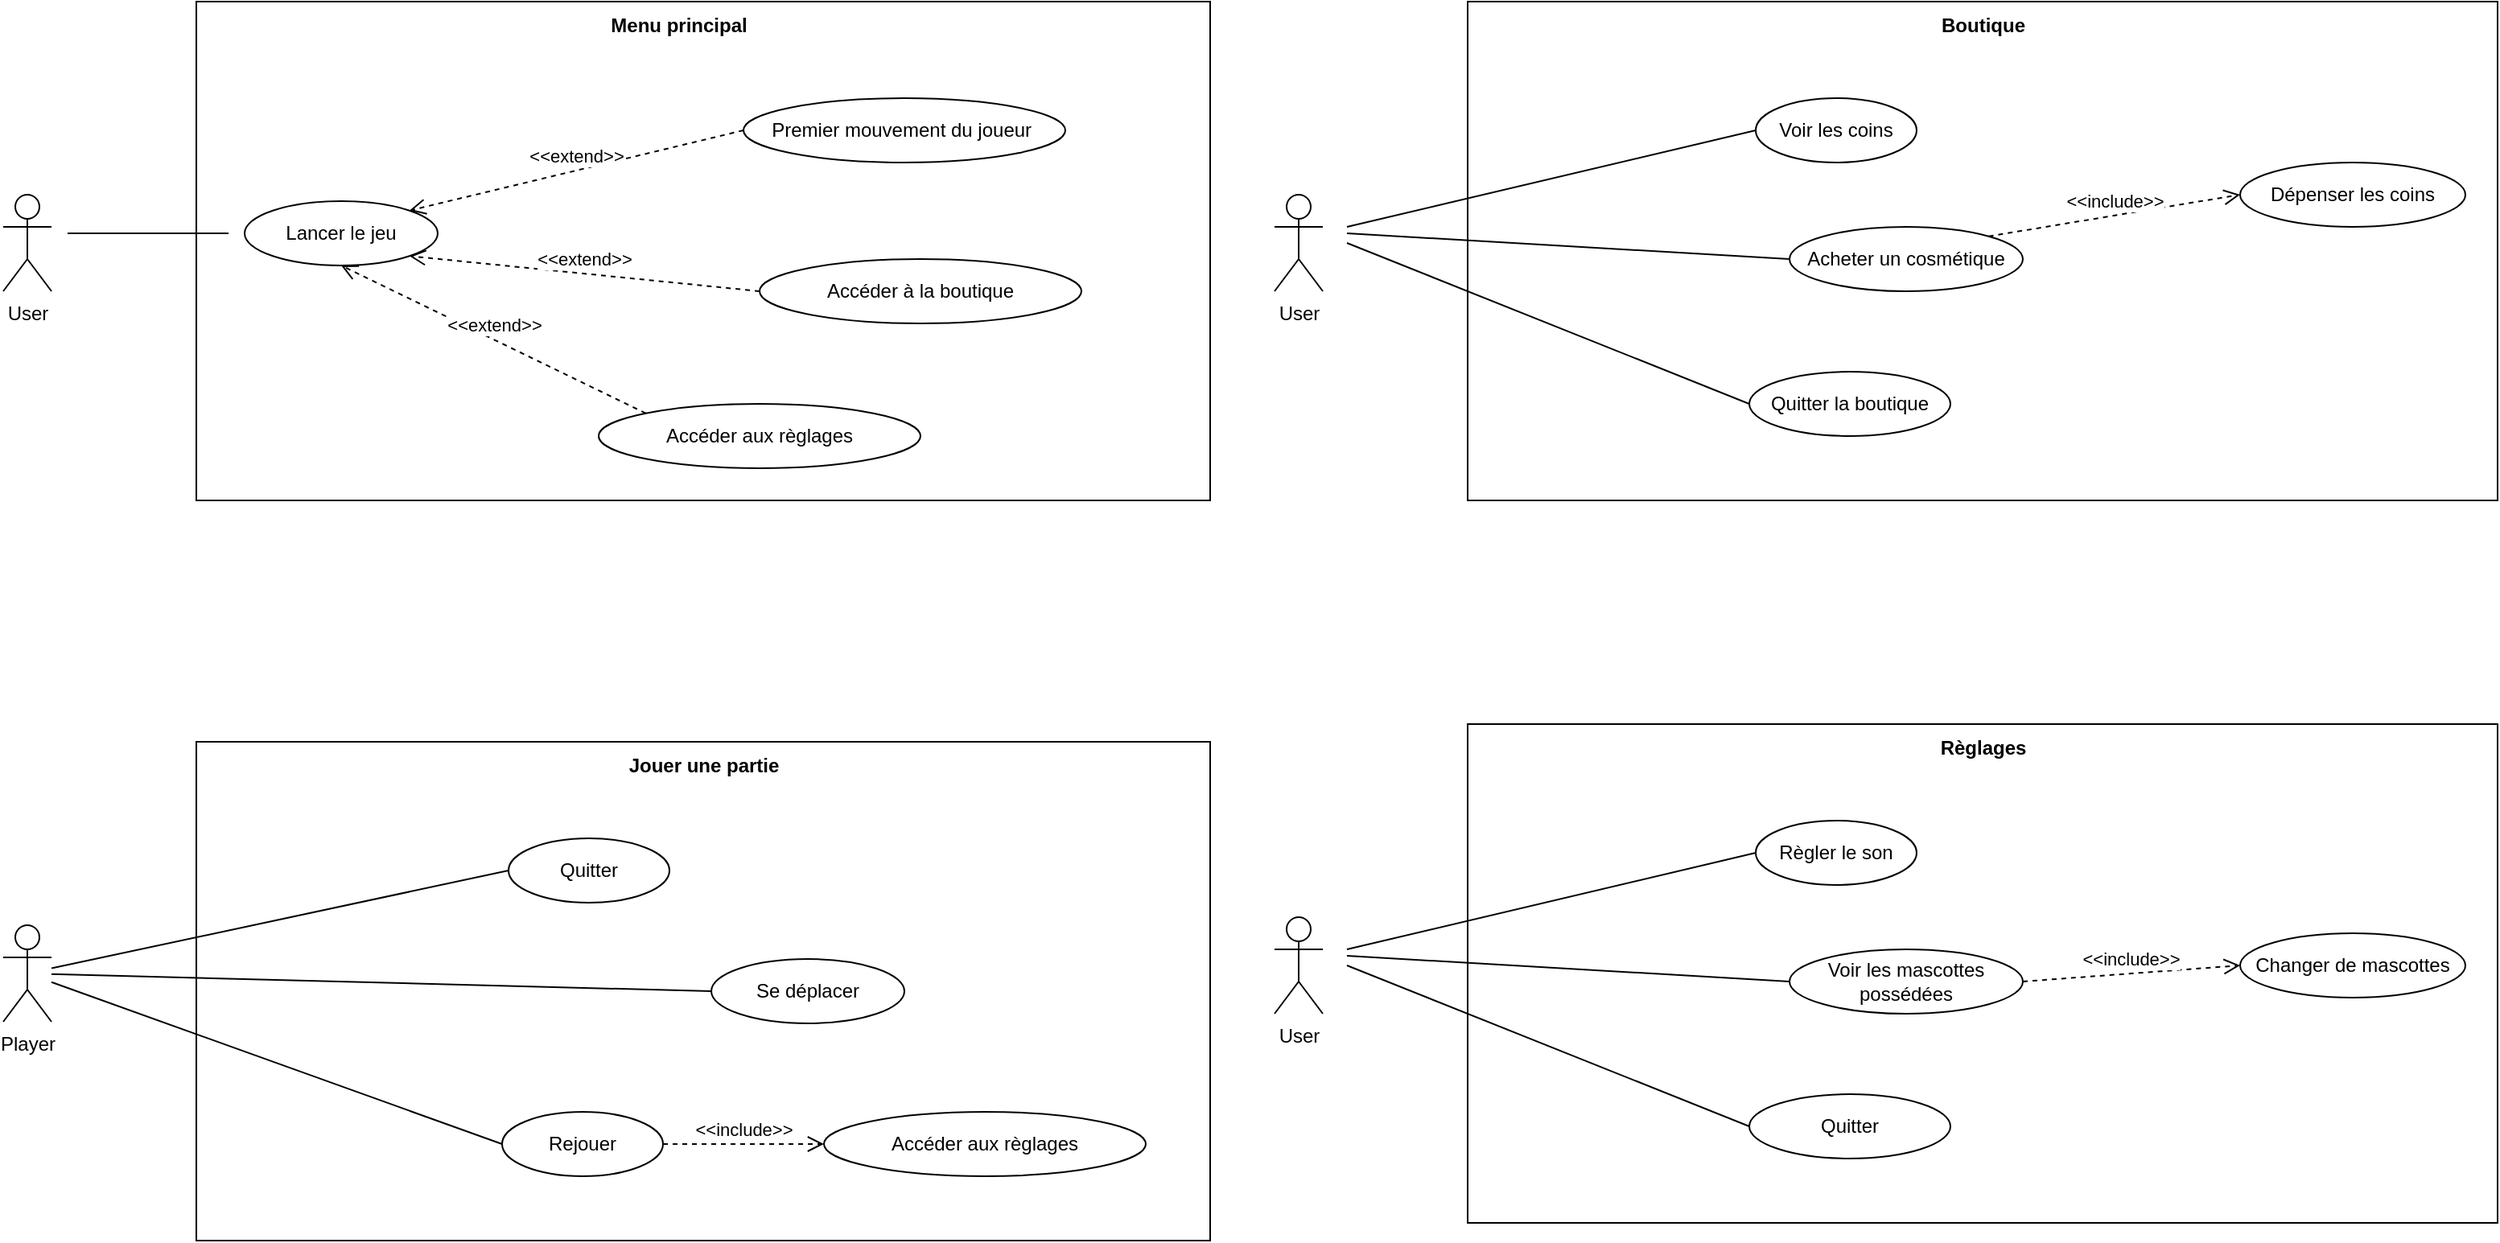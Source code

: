 <mxfile version="24.2.5" type="device">
  <diagram name="Page-1" id="ZEUsN2gPsXRhfNo_r65R">
    <mxGraphModel dx="1167" dy="690" grid="1" gridSize="10" guides="1" tooltips="1" connect="1" arrows="1" fold="1" page="1" pageScale="1" pageWidth="827" pageHeight="1169" math="0" shadow="0">
      <root>
        <mxCell id="0" />
        <mxCell id="1" parent="0" />
        <mxCell id="KFAPGsG9uHo6WZRoCOQE-3" value="Player" style="shape=umlActor;verticalLabelPosition=bottom;verticalAlign=top;html=1;outlineConnect=0;" vertex="1" parent="1">
          <mxGeometry x="80" y="574" width="30" height="60" as="geometry" />
        </mxCell>
        <mxCell id="KFAPGsG9uHo6WZRoCOQE-5" value="User" style="shape=umlActor;verticalLabelPosition=bottom;verticalAlign=top;html=1;outlineConnect=0;" vertex="1" parent="1">
          <mxGeometry x="80" y="120" width="30" height="60" as="geometry" />
        </mxCell>
        <mxCell id="KFAPGsG9uHo6WZRoCOQE-8" value="" style="rounded=0;whiteSpace=wrap;html=1;" vertex="1" parent="1">
          <mxGeometry x="200" width="630" height="310" as="geometry" />
        </mxCell>
        <mxCell id="KFAPGsG9uHo6WZRoCOQE-9" value="Menu principal" style="text;html=1;align=center;verticalAlign=middle;whiteSpace=wrap;rounded=0;perimeterSpacing=0;fontStyle=1" vertex="1" parent="1">
          <mxGeometry x="455" width="90" height="30" as="geometry" />
        </mxCell>
        <mxCell id="KFAPGsG9uHo6WZRoCOQE-10" value="Lancer le jeu" style="ellipse;whiteSpace=wrap;html=1;" vertex="1" parent="1">
          <mxGeometry x="230" y="124" width="120" height="40" as="geometry" />
        </mxCell>
        <mxCell id="KFAPGsG9uHo6WZRoCOQE-11" value="Premier mouvement du joueur&amp;nbsp;" style="ellipse;whiteSpace=wrap;html=1;" vertex="1" parent="1">
          <mxGeometry x="540" y="60" width="200" height="40" as="geometry" />
        </mxCell>
        <mxCell id="KFAPGsG9uHo6WZRoCOQE-12" value="Accéder à la boutique" style="ellipse;whiteSpace=wrap;html=1;" vertex="1" parent="1">
          <mxGeometry x="550" y="160" width="200" height="40" as="geometry" />
        </mxCell>
        <mxCell id="KFAPGsG9uHo6WZRoCOQE-13" value="Accéder aux règlages" style="ellipse;whiteSpace=wrap;html=1;" vertex="1" parent="1">
          <mxGeometry x="450" y="250" width="200" height="40" as="geometry" />
        </mxCell>
        <mxCell id="KFAPGsG9uHo6WZRoCOQE-14" value="&amp;lt;&amp;lt;extend&amp;gt;&amp;gt;" style="html=1;verticalAlign=bottom;endArrow=open;dashed=1;endSize=8;curved=0;rounded=0;exitX=0;exitY=0;exitDx=0;exitDy=0;entryX=0.5;entryY=1;entryDx=0;entryDy=0;" edge="1" parent="1" source="KFAPGsG9uHo6WZRoCOQE-13" target="KFAPGsG9uHo6WZRoCOQE-10">
          <mxGeometry relative="1" as="geometry">
            <mxPoint x="780" y="220" as="sourcePoint" />
            <mxPoint x="700" y="220" as="targetPoint" />
          </mxGeometry>
        </mxCell>
        <mxCell id="KFAPGsG9uHo6WZRoCOQE-15" value="&amp;lt;&amp;lt;extend&amp;gt;&amp;gt;" style="html=1;verticalAlign=bottom;endArrow=open;dashed=1;endSize=8;curved=0;rounded=0;exitX=0;exitY=0.5;exitDx=0;exitDy=0;entryX=1;entryY=1;entryDx=0;entryDy=0;" edge="1" parent="1" source="KFAPGsG9uHo6WZRoCOQE-12" target="KFAPGsG9uHo6WZRoCOQE-10">
          <mxGeometry relative="1" as="geometry">
            <mxPoint x="480" y="250" as="sourcePoint" />
            <mxPoint x="300" y="140" as="targetPoint" />
          </mxGeometry>
        </mxCell>
        <mxCell id="KFAPGsG9uHo6WZRoCOQE-16" value="&amp;lt;&amp;lt;extend&amp;gt;&amp;gt;" style="html=1;verticalAlign=bottom;endArrow=open;dashed=1;endSize=8;curved=0;rounded=0;exitX=0;exitY=0.5;exitDx=0;exitDy=0;entryX=1;entryY=0;entryDx=0;entryDy=0;" edge="1" parent="1" source="KFAPGsG9uHo6WZRoCOQE-11" target="KFAPGsG9uHo6WZRoCOQE-10">
          <mxGeometry relative="1" as="geometry">
            <mxPoint x="490" y="260" as="sourcePoint" />
            <mxPoint x="310" y="150" as="targetPoint" />
          </mxGeometry>
        </mxCell>
        <mxCell id="KFAPGsG9uHo6WZRoCOQE-17" value="" style="line;strokeWidth=1;fillColor=none;align=left;verticalAlign=middle;spacingTop=-1;spacingLeft=3;spacingRight=3;rotatable=0;labelPosition=right;points=[];portConstraint=eastwest;strokeColor=inherit;" vertex="1" parent="1">
          <mxGeometry x="120" y="140" width="100" height="8" as="geometry" />
        </mxCell>
        <mxCell id="KFAPGsG9uHo6WZRoCOQE-30" value="" style="rounded=0;whiteSpace=wrap;html=1;" vertex="1" parent="1">
          <mxGeometry x="200" y="460" width="630" height="310" as="geometry" />
        </mxCell>
        <mxCell id="KFAPGsG9uHo6WZRoCOQE-31" value="Jouer une partie" style="text;html=1;align=center;verticalAlign=middle;whiteSpace=wrap;rounded=0;perimeterSpacing=0;fontStyle=1" vertex="1" parent="1">
          <mxGeometry x="457.5" y="460" width="115" height="30" as="geometry" />
        </mxCell>
        <mxCell id="KFAPGsG9uHo6WZRoCOQE-32" value="Se déplacer" style="ellipse;whiteSpace=wrap;html=1;" vertex="1" parent="1">
          <mxGeometry x="520" y="595" width="120" height="40" as="geometry" />
        </mxCell>
        <mxCell id="KFAPGsG9uHo6WZRoCOQE-33" value="Quitter" style="ellipse;whiteSpace=wrap;html=1;" vertex="1" parent="1">
          <mxGeometry x="394" y="520" width="100" height="40" as="geometry" />
        </mxCell>
        <mxCell id="KFAPGsG9uHo6WZRoCOQE-35" value="Accéder aux règlages" style="ellipse;whiteSpace=wrap;html=1;" vertex="1" parent="1">
          <mxGeometry x="590" y="690" width="200" height="40" as="geometry" />
        </mxCell>
        <mxCell id="KFAPGsG9uHo6WZRoCOQE-36" value="&amp;lt;&amp;lt;include&amp;gt;&amp;gt;" style="html=1;verticalAlign=bottom;endArrow=open;dashed=1;endSize=8;curved=0;rounded=0;entryX=0;entryY=0.5;entryDx=0;entryDy=0;" edge="1" parent="1" target="KFAPGsG9uHo6WZRoCOQE-35">
          <mxGeometry relative="1" as="geometry">
            <mxPoint x="490" y="710" as="sourcePoint" />
            <mxPoint x="730" y="680" as="targetPoint" />
          </mxGeometry>
        </mxCell>
        <mxCell id="KFAPGsG9uHo6WZRoCOQE-40" value="" style="endArrow=none;html=1;rounded=0;entryX=0;entryY=0.5;entryDx=0;entryDy=0;" edge="1" parent="1" source="KFAPGsG9uHo6WZRoCOQE-3" target="KFAPGsG9uHo6WZRoCOQE-32">
          <mxGeometry width="50" height="50" relative="1" as="geometry">
            <mxPoint x="140" y="604.418" as="sourcePoint" />
            <mxPoint x="720" y="440" as="targetPoint" />
          </mxGeometry>
        </mxCell>
        <mxCell id="KFAPGsG9uHo6WZRoCOQE-41" value="" style="endArrow=none;html=1;rounded=0;entryX=0;entryY=0.5;entryDx=0;entryDy=0;" edge="1" parent="1" source="KFAPGsG9uHo6WZRoCOQE-3" target="KFAPGsG9uHo6WZRoCOQE-33">
          <mxGeometry width="50" height="50" relative="1" as="geometry">
            <mxPoint x="140" y="600.431" as="sourcePoint" />
            <mxPoint x="450" y="625" as="targetPoint" />
          </mxGeometry>
        </mxCell>
        <mxCell id="KFAPGsG9uHo6WZRoCOQE-42" value="Rejouer" style="ellipse;whiteSpace=wrap;html=1;" vertex="1" parent="1">
          <mxGeometry x="390" y="690" width="100" height="40" as="geometry" />
        </mxCell>
        <mxCell id="KFAPGsG9uHo6WZRoCOQE-43" value="" style="endArrow=none;html=1;rounded=0;entryX=0;entryY=0.5;entryDx=0;entryDy=0;" edge="1" parent="1" target="KFAPGsG9uHo6WZRoCOQE-42" source="KFAPGsG9uHo6WZRoCOQE-3">
          <mxGeometry width="50" height="50" relative="1" as="geometry">
            <mxPoint x="140" y="610.0" as="sourcePoint" />
            <mxPoint x="510" y="805" as="targetPoint" />
          </mxGeometry>
        </mxCell>
        <mxCell id="KFAPGsG9uHo6WZRoCOQE-45" value="User" style="shape=umlActor;verticalLabelPosition=bottom;verticalAlign=top;html=1;outlineConnect=0;" vertex="1" parent="1">
          <mxGeometry x="870" y="120" width="30" height="60" as="geometry" />
        </mxCell>
        <mxCell id="KFAPGsG9uHo6WZRoCOQE-46" value="" style="rounded=0;whiteSpace=wrap;html=1;" vertex="1" parent="1">
          <mxGeometry x="990" width="640" height="310" as="geometry" />
        </mxCell>
        <mxCell id="KFAPGsG9uHo6WZRoCOQE-47" value="Boutique" style="text;html=1;align=center;verticalAlign=middle;whiteSpace=wrap;rounded=0;perimeterSpacing=0;fontStyle=1" vertex="1" parent="1">
          <mxGeometry x="1272.5" width="75" height="30" as="geometry" />
        </mxCell>
        <mxCell id="KFAPGsG9uHo6WZRoCOQE-61" value="Acheter un cosmétique" style="ellipse;whiteSpace=wrap;html=1;" vertex="1" parent="1">
          <mxGeometry x="1190" y="140" width="145" height="40" as="geometry" />
        </mxCell>
        <mxCell id="KFAPGsG9uHo6WZRoCOQE-62" value="Voir les coins" style="ellipse;whiteSpace=wrap;html=1;" vertex="1" parent="1">
          <mxGeometry x="1169" y="60" width="100" height="40" as="geometry" />
        </mxCell>
        <mxCell id="KFAPGsG9uHo6WZRoCOQE-63" value="Dépenser les coins" style="ellipse;whiteSpace=wrap;html=1;" vertex="1" parent="1">
          <mxGeometry x="1470" y="100" width="140" height="40" as="geometry" />
        </mxCell>
        <mxCell id="KFAPGsG9uHo6WZRoCOQE-64" value="&amp;lt;&amp;lt;include&amp;gt;&amp;gt;" style="html=1;verticalAlign=bottom;endArrow=open;dashed=1;endSize=8;curved=0;rounded=0;entryX=0;entryY=0.5;entryDx=0;entryDy=0;exitX=1;exitY=0;exitDx=0;exitDy=0;" edge="1" parent="1" target="KFAPGsG9uHo6WZRoCOQE-63" source="KFAPGsG9uHo6WZRoCOQE-61">
          <mxGeometry relative="1" as="geometry">
            <mxPoint x="1265" y="250" as="sourcePoint" />
            <mxPoint x="1505" y="220" as="targetPoint" />
          </mxGeometry>
        </mxCell>
        <mxCell id="KFAPGsG9uHo6WZRoCOQE-65" value="" style="endArrow=none;html=1;rounded=0;entryX=0;entryY=0.5;entryDx=0;entryDy=0;" edge="1" parent="1" target="KFAPGsG9uHo6WZRoCOQE-61">
          <mxGeometry width="50" height="50" relative="1" as="geometry">
            <mxPoint x="915" y="144" as="sourcePoint" />
            <mxPoint x="1495" y="-20" as="targetPoint" />
          </mxGeometry>
        </mxCell>
        <mxCell id="KFAPGsG9uHo6WZRoCOQE-66" value="" style="endArrow=none;html=1;rounded=0;entryX=0;entryY=0.5;entryDx=0;entryDy=0;" edge="1" parent="1" target="KFAPGsG9uHo6WZRoCOQE-62">
          <mxGeometry width="50" height="50" relative="1" as="geometry">
            <mxPoint x="915" y="140" as="sourcePoint" />
            <mxPoint x="1225" y="165" as="targetPoint" />
          </mxGeometry>
        </mxCell>
        <mxCell id="KFAPGsG9uHo6WZRoCOQE-67" value="Quitter la boutique" style="ellipse;whiteSpace=wrap;html=1;" vertex="1" parent="1">
          <mxGeometry x="1165" y="230" width="125" height="40" as="geometry" />
        </mxCell>
        <mxCell id="KFAPGsG9uHo6WZRoCOQE-68" value="" style="endArrow=none;html=1;rounded=0;entryX=0;entryY=0.5;entryDx=0;entryDy=0;" edge="1" parent="1" target="KFAPGsG9uHo6WZRoCOQE-67">
          <mxGeometry width="50" height="50" relative="1" as="geometry">
            <mxPoint x="915" y="150" as="sourcePoint" />
            <mxPoint x="1285" y="345" as="targetPoint" />
          </mxGeometry>
        </mxCell>
        <mxCell id="KFAPGsG9uHo6WZRoCOQE-69" value="User" style="shape=umlActor;verticalLabelPosition=bottom;verticalAlign=top;html=1;outlineConnect=0;" vertex="1" parent="1">
          <mxGeometry x="870" y="569" width="30" height="60" as="geometry" />
        </mxCell>
        <mxCell id="KFAPGsG9uHo6WZRoCOQE-70" value="" style="rounded=0;whiteSpace=wrap;html=1;" vertex="1" parent="1">
          <mxGeometry x="990" y="449" width="640" height="310" as="geometry" />
        </mxCell>
        <mxCell id="KFAPGsG9uHo6WZRoCOQE-71" value="Règlages" style="text;html=1;align=center;verticalAlign=middle;whiteSpace=wrap;rounded=0;perimeterSpacing=0;fontStyle=1" vertex="1" parent="1">
          <mxGeometry x="1272.5" y="449" width="75" height="30" as="geometry" />
        </mxCell>
        <mxCell id="KFAPGsG9uHo6WZRoCOQE-72" value="Voir les mascottes possédées" style="ellipse;whiteSpace=wrap;html=1;" vertex="1" parent="1">
          <mxGeometry x="1190" y="589" width="145" height="40" as="geometry" />
        </mxCell>
        <mxCell id="KFAPGsG9uHo6WZRoCOQE-73" value="Règler le son" style="ellipse;whiteSpace=wrap;html=1;" vertex="1" parent="1">
          <mxGeometry x="1169" y="509" width="100" height="40" as="geometry" />
        </mxCell>
        <mxCell id="KFAPGsG9uHo6WZRoCOQE-74" value="Changer de mascottes" style="ellipse;whiteSpace=wrap;html=1;" vertex="1" parent="1">
          <mxGeometry x="1470" y="579" width="140" height="40" as="geometry" />
        </mxCell>
        <mxCell id="KFAPGsG9uHo6WZRoCOQE-75" value="&amp;lt;&amp;lt;include&amp;gt;&amp;gt;" style="html=1;verticalAlign=bottom;endArrow=open;dashed=1;endSize=8;curved=0;rounded=0;entryX=0;entryY=0.5;entryDx=0;entryDy=0;exitX=1;exitY=0.5;exitDx=0;exitDy=0;" edge="1" parent="1" source="KFAPGsG9uHo6WZRoCOQE-72" target="KFAPGsG9uHo6WZRoCOQE-74">
          <mxGeometry relative="1" as="geometry">
            <mxPoint x="1265" y="699" as="sourcePoint" />
            <mxPoint x="1505" y="669" as="targetPoint" />
          </mxGeometry>
        </mxCell>
        <mxCell id="KFAPGsG9uHo6WZRoCOQE-76" value="" style="endArrow=none;html=1;rounded=0;entryX=0;entryY=0.5;entryDx=0;entryDy=0;" edge="1" parent="1" target="KFAPGsG9uHo6WZRoCOQE-72">
          <mxGeometry width="50" height="50" relative="1" as="geometry">
            <mxPoint x="915" y="593" as="sourcePoint" />
            <mxPoint x="1495" y="429" as="targetPoint" />
          </mxGeometry>
        </mxCell>
        <mxCell id="KFAPGsG9uHo6WZRoCOQE-77" value="" style="endArrow=none;html=1;rounded=0;entryX=0;entryY=0.5;entryDx=0;entryDy=0;" edge="1" parent="1" target="KFAPGsG9uHo6WZRoCOQE-73">
          <mxGeometry width="50" height="50" relative="1" as="geometry">
            <mxPoint x="915" y="589" as="sourcePoint" />
            <mxPoint x="1225" y="614" as="targetPoint" />
          </mxGeometry>
        </mxCell>
        <mxCell id="KFAPGsG9uHo6WZRoCOQE-78" value="Quitter" style="ellipse;whiteSpace=wrap;html=1;" vertex="1" parent="1">
          <mxGeometry x="1165" y="679" width="125" height="40" as="geometry" />
        </mxCell>
        <mxCell id="KFAPGsG9uHo6WZRoCOQE-79" value="" style="endArrow=none;html=1;rounded=0;entryX=0;entryY=0.5;entryDx=0;entryDy=0;" edge="1" parent="1" target="KFAPGsG9uHo6WZRoCOQE-78">
          <mxGeometry width="50" height="50" relative="1" as="geometry">
            <mxPoint x="915" y="599" as="sourcePoint" />
            <mxPoint x="1285" y="794" as="targetPoint" />
          </mxGeometry>
        </mxCell>
      </root>
    </mxGraphModel>
  </diagram>
</mxfile>
